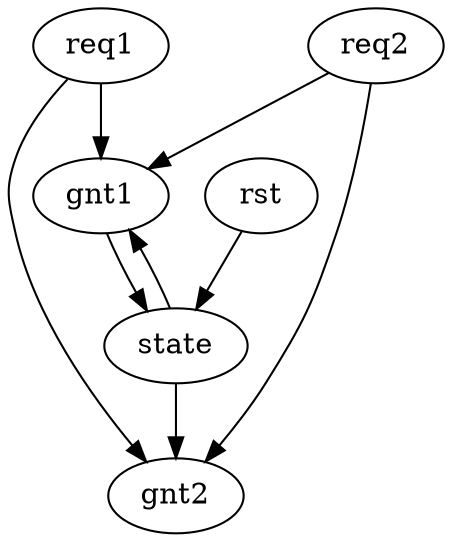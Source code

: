 strict digraph "" {
	req1 -> gnt2	 [weight=1.0];
	req1 -> gnt1	 [weight=2.0];
	req2 -> gnt2	 [weight=2.0];
	req2 -> gnt1	 [weight=1.0];
	state -> gnt2	 [weight=2.0];
	state -> gnt1	 [weight=2.0];
	rst -> state	 [weight=2.0];
	gnt1 -> state	 [weight=1.0];
}
